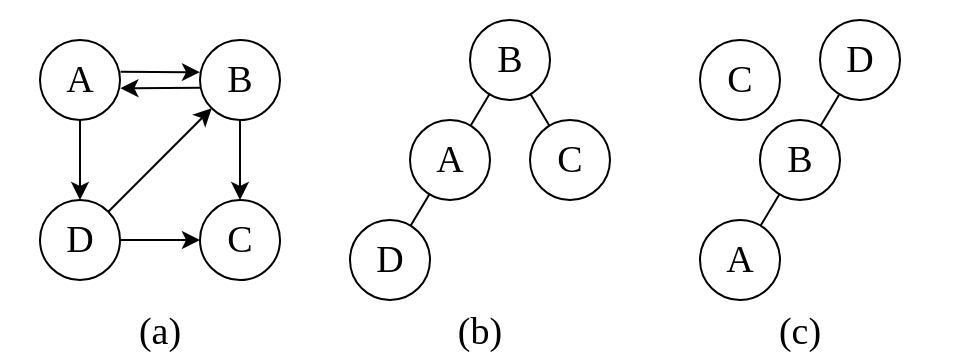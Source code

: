 <mxfile>
    <diagram id="gne0y1b4-kUvRsyWJ541" name="第 1 页">
        <mxGraphModel dx="835" dy="543" grid="1" gridSize="10" guides="1" tooltips="1" connect="1" arrows="1" fold="1" page="1" pageScale="1" pageWidth="827" pageHeight="1169" math="0" shadow="0">
            <root>
                <mxCell id="0"/>
                <mxCell id="1" parent="0"/>
                <mxCell id="2" value="&lt;font style=&quot;font-size: 19px;&quot; face=&quot;Times New Roman&quot;&gt;(b)&lt;/font&gt;" style="rounded=0;whiteSpace=wrap;html=1;container=1;verticalAlign=bottom;strokeColor=none;fontFamily=Times New Roman;fontSize=19;fillColor=none;" vertex="1" parent="1">
                    <mxGeometry x="320" y="240" width="160" height="180" as="geometry">
                        <mxRectangle x="177" y="190" width="50" height="40" as="alternateBounds"/>
                    </mxGeometry>
                </mxCell>
                <mxCell id="3" value="" style="group" vertex="1" connectable="0" parent="2">
                    <mxGeometry x="15" y="10" width="130" height="140" as="geometry"/>
                </mxCell>
                <mxCell id="4" value="B" style="ellipse;whiteSpace=wrap;html=1;fontFamily=Times New Roman;fontSize=19;" vertex="1" parent="3">
                    <mxGeometry x="60" width="40" height="40" as="geometry"/>
                </mxCell>
                <mxCell id="5" value="A" style="ellipse;whiteSpace=wrap;html=1;fontFamily=Times New Roman;fontSize=19;" vertex="1" parent="3">
                    <mxGeometry x="30" y="50" width="40" height="40" as="geometry"/>
                </mxCell>
                <mxCell id="6" style="edgeStyle=none;html=1;endArrow=none;endFill=0;" edge="1" parent="3" source="4" target="5">
                    <mxGeometry relative="1" as="geometry"/>
                </mxCell>
                <mxCell id="7" value="C" style="ellipse;whiteSpace=wrap;html=1;fontFamily=Times New Roman;fontSize=19;" vertex="1" parent="3">
                    <mxGeometry x="90" y="50" width="40" height="40" as="geometry"/>
                </mxCell>
                <mxCell id="8" style="edgeStyle=none;html=1;endArrow=none;endFill=0;" edge="1" parent="3" source="4" target="7">
                    <mxGeometry relative="1" as="geometry"/>
                </mxCell>
                <mxCell id="9" value="D" style="ellipse;whiteSpace=wrap;html=1;fontFamily=Times New Roman;fontSize=19;" vertex="1" parent="3">
                    <mxGeometry y="100" width="40" height="40" as="geometry"/>
                </mxCell>
                <mxCell id="10" style="edgeStyle=none;html=1;endArrow=none;endFill=0;" edge="1" parent="3" source="5" target="9">
                    <mxGeometry relative="1" as="geometry"/>
                </mxCell>
                <mxCell id="11" value="&lt;font style=&quot;font-size: 19px;&quot; face=&quot;Times New Roman&quot;&gt;(a)&lt;/font&gt;" style="rounded=0;whiteSpace=wrap;html=1;container=1;verticalAlign=bottom;strokeColor=none;fontFamily=Times New Roman;fontSize=19;fillColor=none;" vertex="1" parent="1">
                    <mxGeometry x="160" y="240" width="160" height="180" as="geometry">
                        <mxRectangle x="177" y="190" width="50" height="40" as="alternateBounds"/>
                    </mxGeometry>
                </mxCell>
                <mxCell id="12" value="" style="group" vertex="1" connectable="0" parent="11">
                    <mxGeometry x="20" y="20" width="120" height="120" as="geometry"/>
                </mxCell>
                <mxCell id="13" value="A" style="ellipse;whiteSpace=wrap;html=1;fontFamily=Times New Roman;fontSize=19;" vertex="1" parent="12">
                    <mxGeometry width="40" height="40" as="geometry"/>
                </mxCell>
                <mxCell id="14" value="D" style="ellipse;whiteSpace=wrap;html=1;fontFamily=Times New Roman;fontSize=19;" vertex="1" parent="12">
                    <mxGeometry y="80" width="40" height="40" as="geometry"/>
                </mxCell>
                <mxCell id="15" style="edgeStyle=none;html=1;endArrow=classic;endFill=1;" edge="1" parent="12" source="13" target="14">
                    <mxGeometry relative="1" as="geometry"/>
                </mxCell>
                <mxCell id="16" style="edgeStyle=none;html=1;exitX=0;exitY=0.598;exitDx=0;exitDy=0;entryX=1.005;entryY=0.603;entryDx=0;entryDy=0;startArrow=none;startFill=0;endArrow=classic;endFill=1;exitPerimeter=0;entryPerimeter=0;" edge="1" parent="12" source="17" target="13">
                    <mxGeometry relative="1" as="geometry"/>
                </mxCell>
                <mxCell id="17" value="B" style="ellipse;whiteSpace=wrap;html=1;fontFamily=Times New Roman;fontSize=19;" vertex="1" parent="12">
                    <mxGeometry x="80" width="40" height="40" as="geometry"/>
                </mxCell>
                <mxCell id="18" style="edgeStyle=none;html=1;" edge="1" parent="12" source="14" target="17">
                    <mxGeometry relative="1" as="geometry"/>
                </mxCell>
                <mxCell id="19" style="edgeStyle=none;html=1;exitX=1.007;exitY=0.396;exitDx=0;exitDy=0;entryX=0;entryY=0.403;entryDx=0;entryDy=0;startArrow=none;startFill=0;endArrow=classic;endFill=1;exitPerimeter=0;entryPerimeter=0;" edge="1" parent="12" source="13" target="17">
                    <mxGeometry relative="1" as="geometry"/>
                </mxCell>
                <mxCell id="20" value="C" style="ellipse;whiteSpace=wrap;html=1;fontFamily=Times New Roman;fontSize=19;" vertex="1" parent="12">
                    <mxGeometry x="80" y="80" width="40" height="40" as="geometry"/>
                </mxCell>
                <mxCell id="21" style="edgeStyle=none;html=1;endArrow=classic;endFill=1;" edge="1" parent="12" source="17" target="20">
                    <mxGeometry relative="1" as="geometry"/>
                </mxCell>
                <mxCell id="22" style="edgeStyle=none;html=1;startArrow=none;startFill=0;endArrow=classic;endFill=1;" edge="1" parent="12" source="14" target="20">
                    <mxGeometry relative="1" as="geometry"/>
                </mxCell>
                <mxCell id="23" value="&lt;font style=&quot;font-size: 19px;&quot; face=&quot;Times New Roman&quot;&gt;(c)&lt;/font&gt;" style="rounded=0;whiteSpace=wrap;html=1;container=1;verticalAlign=bottom;strokeColor=none;fontFamily=Times New Roman;fontSize=19;fillColor=none;" vertex="1" parent="1">
                    <mxGeometry x="480" y="240" width="160" height="180" as="geometry">
                        <mxRectangle x="177" y="190" width="50" height="40" as="alternateBounds"/>
                    </mxGeometry>
                </mxCell>
                <mxCell id="32" value="" style="group" vertex="1" connectable="0" parent="23">
                    <mxGeometry x="30" y="10" width="100" height="140" as="geometry"/>
                </mxCell>
                <mxCell id="25" value="D" style="ellipse;whiteSpace=wrap;html=1;fontFamily=Times New Roman;fontSize=19;" vertex="1" parent="32">
                    <mxGeometry x="60" width="40" height="40" as="geometry"/>
                </mxCell>
                <mxCell id="26" value="B" style="ellipse;whiteSpace=wrap;html=1;fontFamily=Times New Roman;fontSize=19;" vertex="1" parent="32">
                    <mxGeometry x="30" y="50" width="40" height="40" as="geometry"/>
                </mxCell>
                <mxCell id="27" style="edgeStyle=none;html=1;endArrow=none;endFill=0;" edge="1" parent="32" source="25" target="26">
                    <mxGeometry relative="1" as="geometry"/>
                </mxCell>
                <mxCell id="28" value="A" style="ellipse;whiteSpace=wrap;html=1;fontFamily=Times New Roman;fontSize=19;" vertex="1" parent="32">
                    <mxGeometry y="100" width="40" height="40" as="geometry"/>
                </mxCell>
                <mxCell id="29" style="edgeStyle=none;html=1;endArrow=none;endFill=0;" edge="1" parent="32" source="26" target="28">
                    <mxGeometry relative="1" as="geometry"/>
                </mxCell>
                <mxCell id="30" value="C" style="ellipse;whiteSpace=wrap;html=1;fontFamily=Times New Roman;fontSize=19;" vertex="1" parent="32">
                    <mxGeometry y="10" width="40" height="40" as="geometry"/>
                </mxCell>
            </root>
        </mxGraphModel>
    </diagram>
</mxfile>